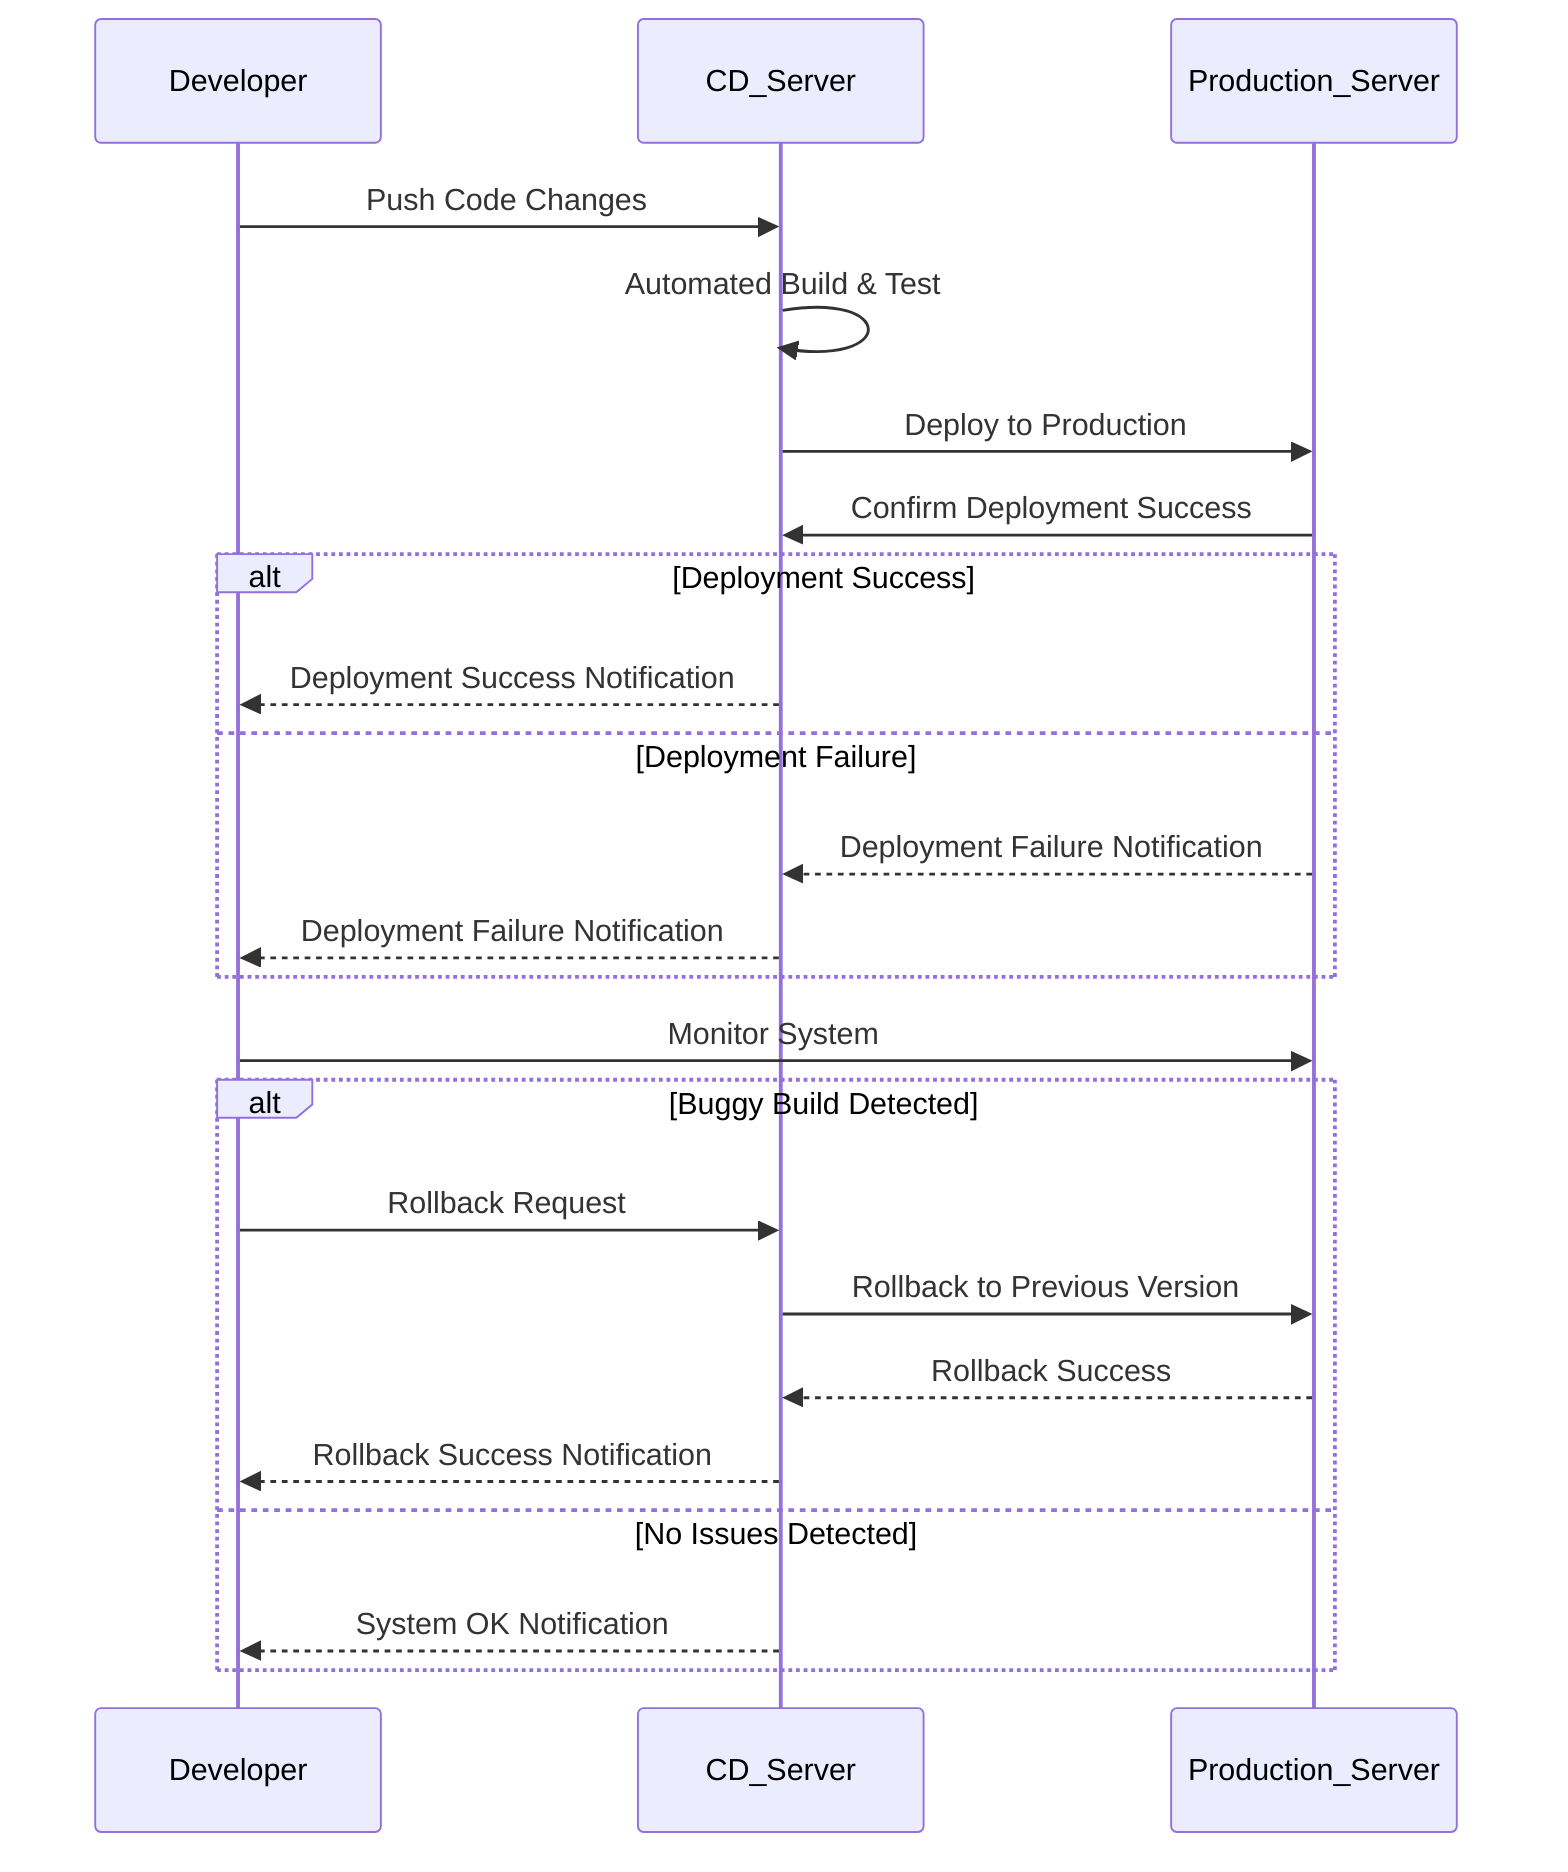 sequenceDiagram
    participant Developer
    participant CD_Server
    participant Production_Server

    Developer->>CD_Server: Push Code Changes
    CD_Server->>CD_Server: Automated Build & Test
    CD_Server->>Production_Server: Deploy to Production
    Production_Server->>CD_Server: Confirm Deployment Success
    alt Deployment Success
        CD_Server-->>Developer: Deployment Success Notification
    else Deployment Failure
        Production_Server-->>CD_Server: Deployment Failure Notification
        CD_Server-->>Developer: Deployment Failure Notification
    end
    Developer->>Production_Server: Monitor System
    alt Buggy Build Detected
        Developer->>CD_Server: Rollback Request
        CD_Server->>Production_Server: Rollback to Previous Version
        Production_Server-->>CD_Server: Rollback Success
        CD_Server-->>Developer: Rollback Success Notification
    else No Issues Detected
        CD_Server-->>Developer: System OK Notification
    end